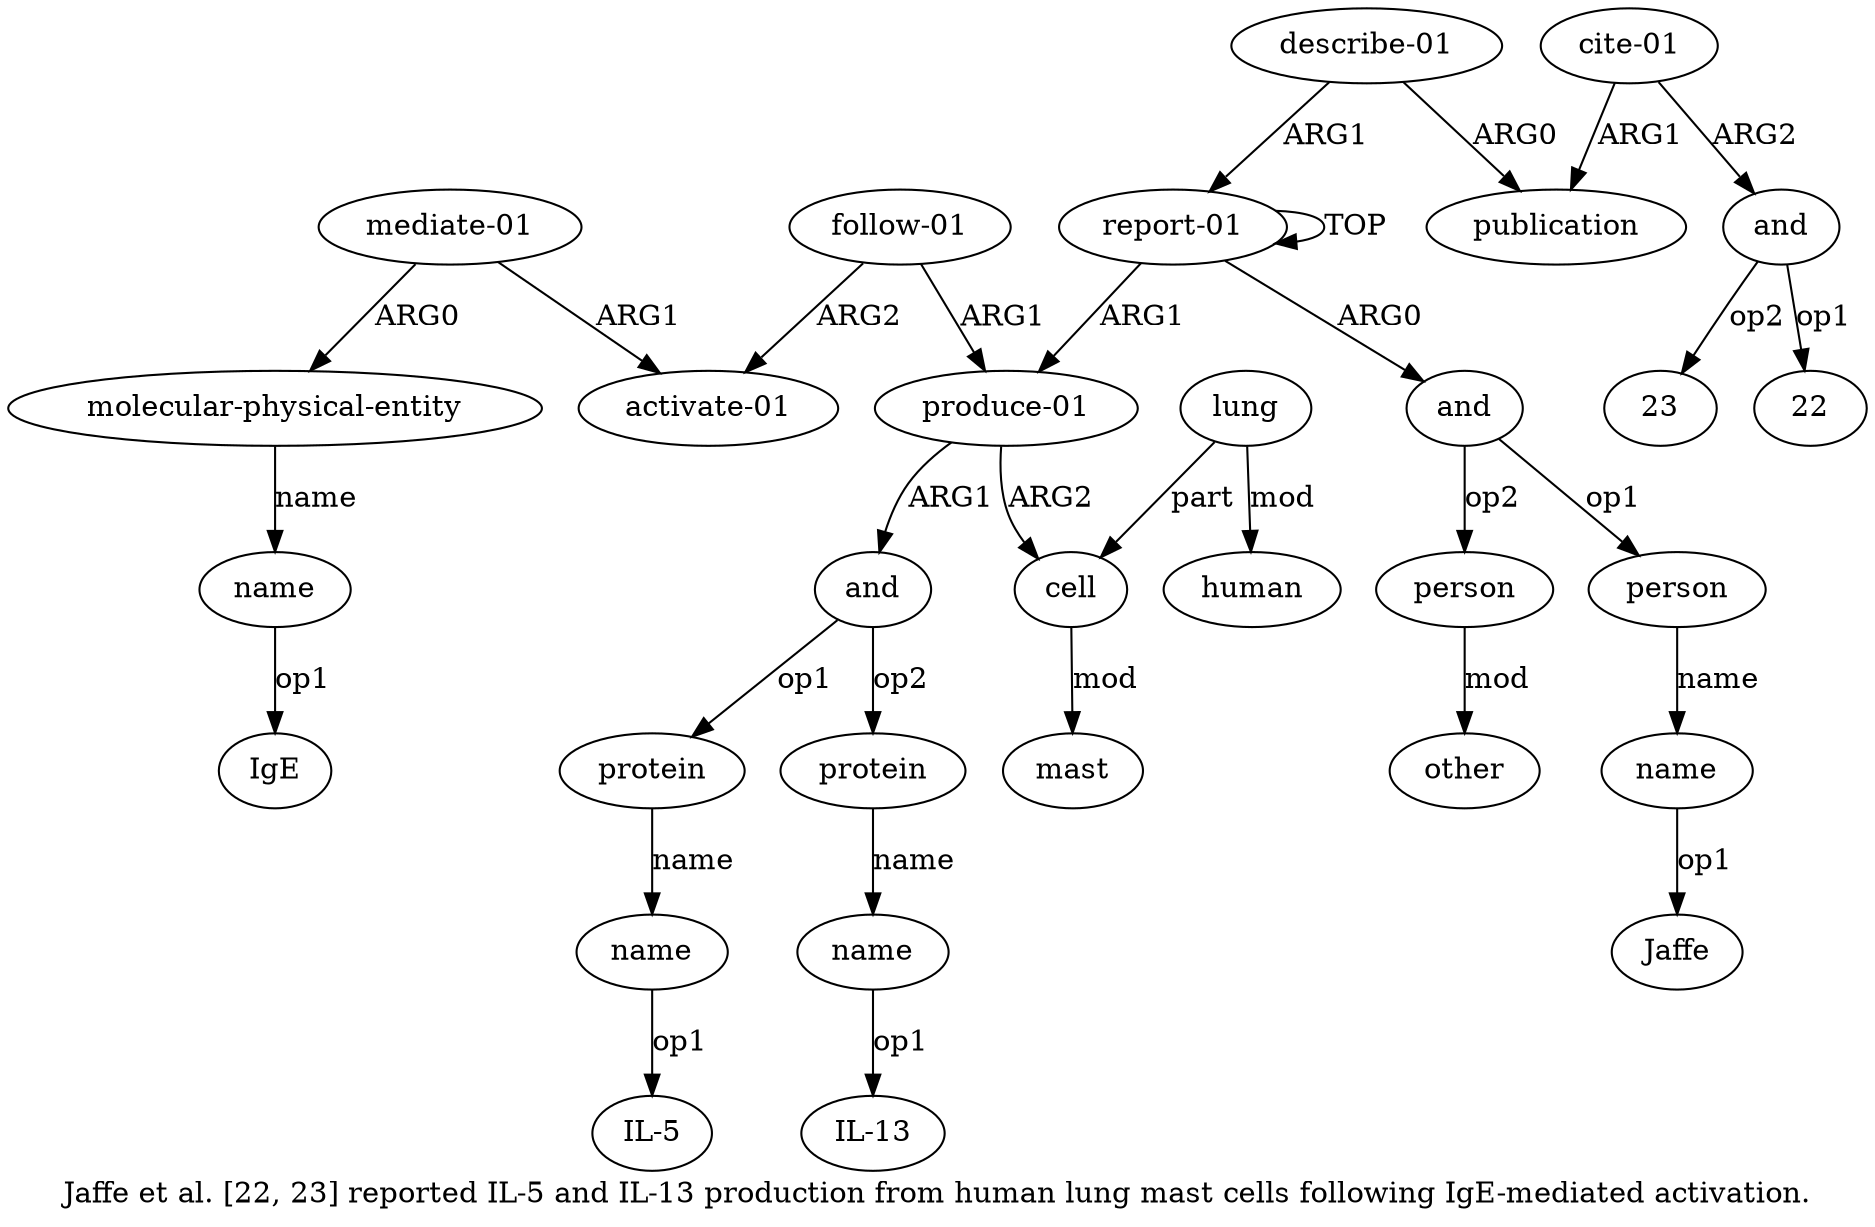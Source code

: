 digraph  {
	graph [label="Jaffe et al. [22, 23] reported IL-5 and IL-13 production from human lung mast cells following IgE-mediated activation."];
	node [label="\N"];
	a20	 [color=black,
		gold_ind=20,
		gold_label=name,
		label=name,
		test_ind=20,
		test_label=name];
	"a20 IgE"	 [color=black,
		gold_ind=-1,
		gold_label=IgE,
		label=IgE,
		test_ind=-1,
		test_label=IgE];
	a20 -> "a20 IgE" [key=0,
	color=black,
	gold_label=op1,
	label=op1,
	test_label=op1];
a21 [color=black,
	gold_ind=21,
	gold_label="describe-01",
	label="describe-01",
	test_ind=21,
	test_label="describe-01"];
a22 [color=black,
	gold_ind=22,
	gold_label=publication,
	label=publication,
	test_ind=22,
	test_label=publication];
a21 -> a22 [key=0,
color=black,
gold_label=ARG0,
label=ARG0,
test_label=ARG0];
a0 [color=black,
gold_ind=0,
gold_label="report-01",
label="report-01",
test_ind=0,
test_label="report-01"];
a21 -> a0 [key=0,
color=black,
gold_label=ARG1,
label=ARG1,
test_label=ARG1];
a23 [color=black,
gold_ind=23,
gold_label="cite-01",
label="cite-01",
test_ind=23,
test_label="cite-01"];
a23 -> a22 [key=0,
color=black,
gold_label=ARG1,
label=ARG1,
test_label=ARG1];
a24 [color=black,
gold_ind=24,
gold_label=and,
label=and,
test_ind=24,
test_label=and];
a23 -> a24 [key=0,
color=black,
gold_label=ARG2,
label=ARG2,
test_label=ARG2];
"a24 23" [color=black,
gold_ind=-1,
gold_label=23,
label=23,
test_ind=-1,
test_label=23];
a24 -> "a24 23" [key=0,
color=black,
gold_label=op2,
label=op2,
test_label=op2];
"a24 22" [color=black,
gold_ind=-1,
gold_label=22,
label=22,
test_ind=-1,
test_label=22];
a24 -> "a24 22" [key=0,
color=black,
gold_label=op1,
label=op1,
test_label=op1];
"a11 IL-13" [color=black,
gold_ind=-1,
gold_label="IL-13",
label="IL-13",
test_ind=-1,
test_label="IL-13"];
a15 [color=black,
gold_ind=15,
gold_label=human,
label=human,
test_ind=15,
test_label=human];
a14 [color=black,
gold_ind=14,
gold_label=lung,
label=lung,
test_ind=14,
test_label=lung];
a14 -> a15 [key=0,
color=black,
gold_label=mod,
label=mod,
test_label=mod];
a12 [color=black,
gold_ind=12,
gold_label=cell,
label=cell,
test_ind=12,
test_label=cell];
a14 -> a12 [key=0,
color=black,
gold_label=part,
label=part,
test_label=part];
a17 [color=black,
gold_ind=17,
gold_label="activate-01",
label="activate-01",
test_ind=17,
test_label="activate-01"];
a16 [color=black,
gold_ind=16,
gold_label="follow-01",
label="follow-01",
test_ind=16,
test_label="follow-01"];
a16 -> a17 [key=0,
color=black,
gold_label=ARG2,
label=ARG2,
test_label=ARG2];
a6 [color=black,
gold_ind=6,
gold_label="produce-01",
label="produce-01",
test_ind=6,
test_label="produce-01"];
a16 -> a6 [key=0,
color=black,
gold_label=ARG1,
label=ARG1,
test_label=ARG1];
a11 [color=black,
gold_ind=11,
gold_label=name,
label=name,
test_ind=11,
test_label=name];
a11 -> "a11 IL-13" [key=0,
color=black,
gold_label=op1,
label=op1,
test_label=op1];
a10 [color=black,
gold_ind=10,
gold_label=protein,
label=protein,
test_ind=10,
test_label=protein];
a10 -> a11 [key=0,
color=black,
gold_label=name,
label=name,
test_label=name];
a13 [color=black,
gold_ind=13,
gold_label=mast,
label=mast,
test_ind=13,
test_label=mast];
a12 -> a13 [key=0,
color=black,
gold_label=mod,
label=mod,
test_label=mod];
a19 [color=black,
gold_ind=19,
gold_label="molecular-physical-entity",
label="molecular-physical-entity",
test_ind=19,
test_label="molecular-physical-entity"];
a19 -> a20 [key=0,
color=black,
gold_label=name,
label=name,
test_label=name];
a18 [color=black,
gold_ind=18,
gold_label="mediate-01",
label="mediate-01",
test_ind=18,
test_label="mediate-01"];
a18 -> a17 [key=0,
color=black,
gold_label=ARG1,
label=ARG1,
test_label=ARG1];
a18 -> a19 [key=0,
color=black,
gold_label=ARG0,
label=ARG0,
test_label=ARG0];
a1 [color=black,
gold_ind=1,
gold_label=and,
label=and,
test_ind=1,
test_label=and];
a2 [color=black,
gold_ind=2,
gold_label=person,
label=person,
test_ind=2,
test_label=person];
a1 -> a2 [key=0,
color=black,
gold_label=op1,
label=op1,
test_label=op1];
a4 [color=black,
gold_ind=4,
gold_label=person,
label=person,
test_ind=4,
test_label=person];
a1 -> a4 [key=0,
color=black,
gold_label=op2,
label=op2,
test_label=op2];
a0 -> a1 [key=0,
color=black,
gold_label=ARG0,
label=ARG0,
test_label=ARG0];
a0 -> a0 [key=0,
color=black,
gold_label=TOP,
label=TOP,
test_label=TOP];
a0 -> a6 [key=0,
color=black,
gold_label=ARG1,
label=ARG1,
test_label=ARG1];
a3 [color=black,
gold_ind=3,
gold_label=name,
label=name,
test_ind=3,
test_label=name];
"a3 Jaffe" [color=black,
gold_ind=-1,
gold_label=Jaffe,
label=Jaffe,
test_ind=-1,
test_label=Jaffe];
a3 -> "a3 Jaffe" [key=0,
color=black,
gold_label=op1,
label=op1,
test_label=op1];
a2 -> a3 [key=0,
color=black,
gold_label=name,
label=name,
test_label=name];
a5 [color=black,
gold_ind=5,
gold_label=other,
label=other,
test_ind=5,
test_label=other];
a4 -> a5 [key=0,
color=black,
gold_label=mod,
label=mod,
test_label=mod];
a7 [color=black,
gold_ind=7,
gold_label=and,
label=and,
test_ind=7,
test_label=and];
a7 -> a10 [key=0,
color=black,
gold_label=op2,
label=op2,
test_label=op2];
a8 [color=black,
gold_ind=8,
gold_label=protein,
label=protein,
test_ind=8,
test_label=protein];
a7 -> a8 [key=0,
color=black,
gold_label=op1,
label=op1,
test_label=op1];
a6 -> a12 [key=0,
color=black,
gold_label=ARG2,
label=ARG2,
test_label=ARG2];
a6 -> a7 [key=0,
color=black,
gold_label=ARG1,
label=ARG1,
test_label=ARG1];
a9 [color=black,
gold_ind=9,
gold_label=name,
label=name,
test_ind=9,
test_label=name];
"a9 IL-5" [color=black,
gold_ind=-1,
gold_label="IL-5",
label="IL-5",
test_ind=-1,
test_label="IL-5"];
a9 -> "a9 IL-5" [key=0,
color=black,
gold_label=op1,
label=op1,
test_label=op1];
a8 -> a9 [key=0,
color=black,
gold_label=name,
label=name,
test_label=name];
}
